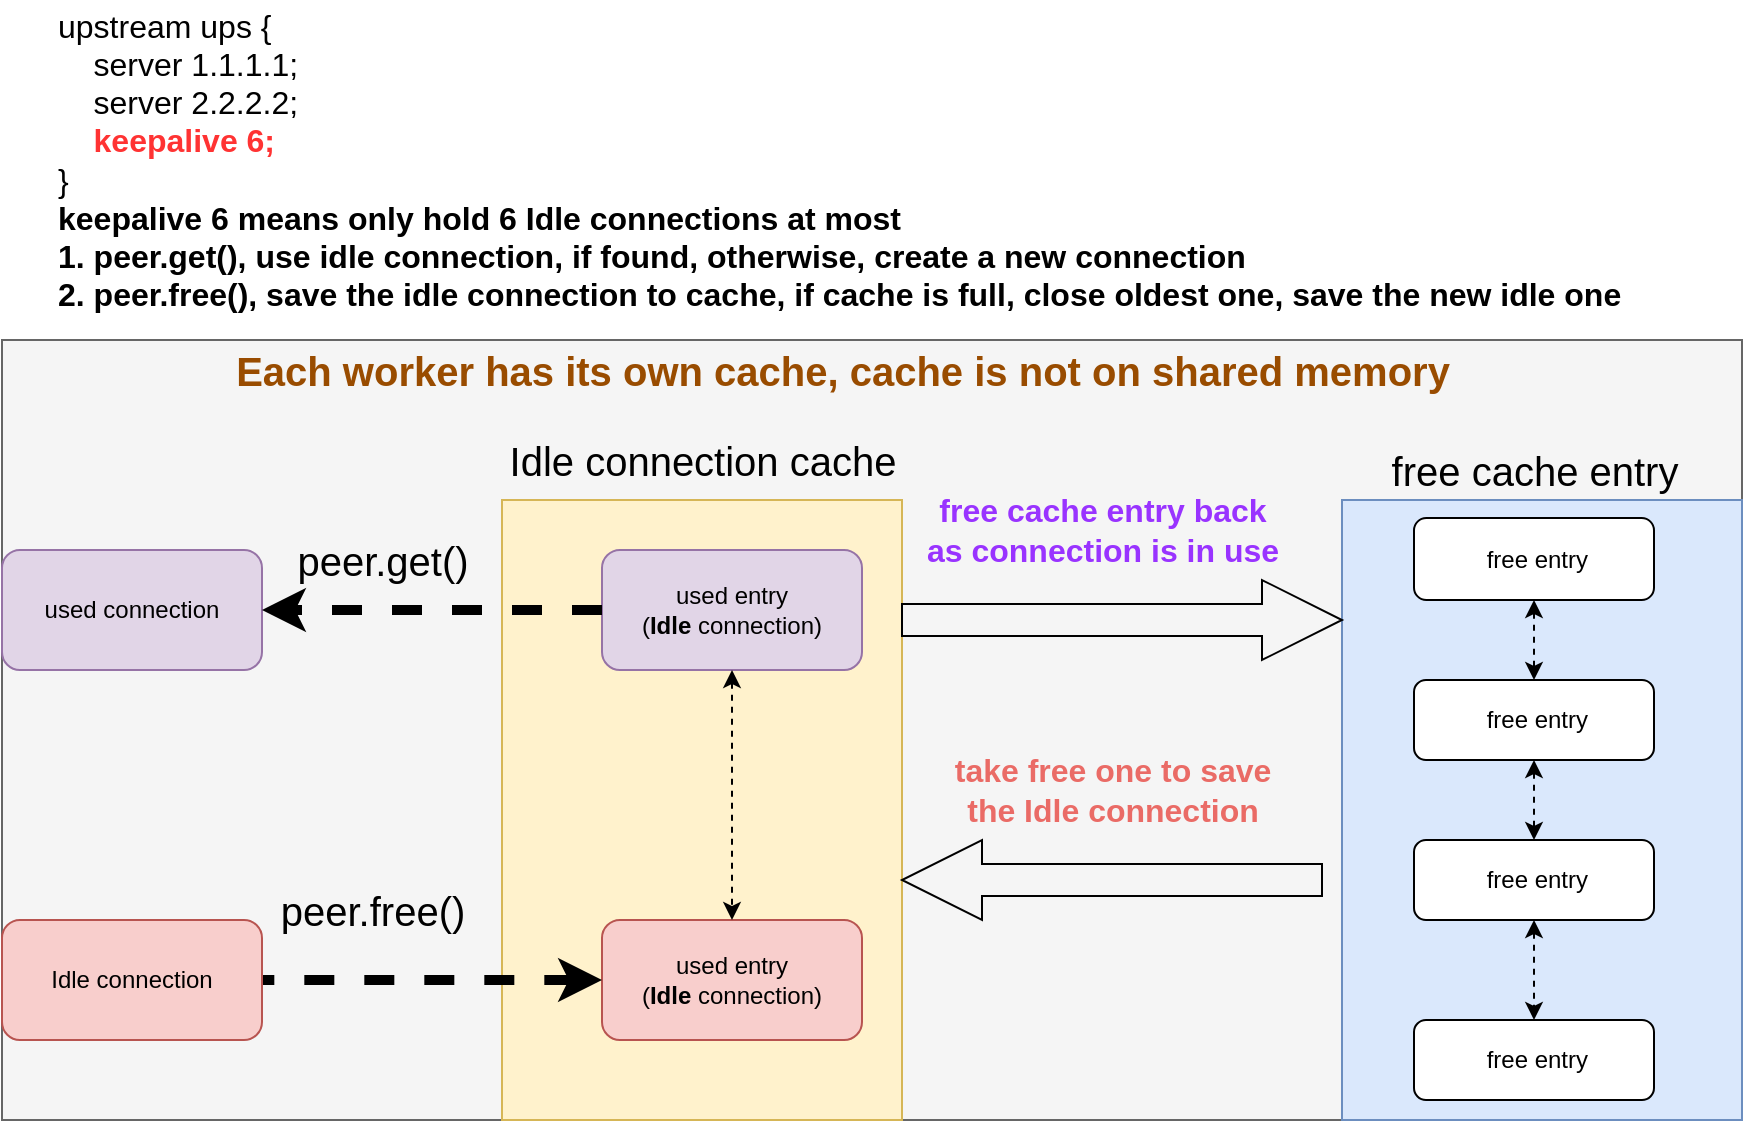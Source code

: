 <mxfile version="13.9.9" type="device"><diagram id="w1lALEXqZZhKny8vK5_Z" name="Page-1"><mxGraphModel dx="2272" dy="832" grid="1" gridSize="10" guides="1" tooltips="1" connect="1" arrows="1" fold="1" page="1" pageScale="1" pageWidth="850" pageHeight="1100" math="0" shadow="0"><root><mxCell id="0"/><mxCell id="1" parent="0"/><mxCell id="B8aVNk_rR1I39-7ZebD1-18" value="upstream ups {&lt;br style=&quot;font-size: 16px&quot;&gt;&amp;nbsp; &amp;nbsp; server 1.1.1.1;&lt;br style=&quot;font-size: 16px&quot;&gt;&amp;nbsp; &amp;nbsp; server 2.2.2.2;&lt;br style=&quot;font-size: 16px&quot;&gt;&lt;b&gt;&lt;font color=&quot;#ff3333&quot;&gt;&amp;nbsp; &amp;nbsp; keepalive 6;&lt;br style=&quot;font-size: 16px&quot;&gt;&lt;/font&gt;&lt;/b&gt;}&lt;br&gt;&lt;b&gt;keepalive 6 means only hold 6 Idle connections at most&lt;br&gt;1. peer.get(), use&amp;nbsp;&lt;/b&gt;&lt;b&gt;idle&amp;nbsp;&lt;/b&gt;&lt;b&gt;connection, if found, otherwise, create a new connection&lt;br&gt;2. peer.free(), save the idle connection to cache, if cache is full, close oldest one, save the new&amp;nbsp;&lt;/b&gt;&lt;b&gt;idle&amp;nbsp;&lt;/b&gt;&lt;b&gt;one&lt;/b&gt;" style="text;html=1;align=left;verticalAlign=middle;resizable=0;points=[];autosize=1;fontSize=16;" vertex="1" parent="1"><mxGeometry x="-24" y="30" width="790" height="160" as="geometry"/></mxCell><mxCell id="B8aVNk_rR1I39-7ZebD1-48" value="" style="group;fillColor=#f5f5f5;strokeColor=#666666;fontColor=#333333;" vertex="1" connectable="0" parent="1"><mxGeometry x="-50" y="200" width="870" height="390" as="geometry"/></mxCell><mxCell id="B8aVNk_rR1I39-7ZebD1-11" value="" style="rounded=0;whiteSpace=wrap;html=1;fillColor=#fff2cc;strokeColor=#d6b656;" vertex="1" parent="B8aVNk_rR1I39-7ZebD1-48"><mxGeometry x="250" y="80" width="200" height="310" as="geometry"/></mxCell><mxCell id="B8aVNk_rR1I39-7ZebD1-2" value="" style="rounded=0;whiteSpace=wrap;html=1;fillColor=#dae8fc;strokeColor=#6c8ebf;" vertex="1" parent="B8aVNk_rR1I39-7ZebD1-48"><mxGeometry x="670" y="80" width="200" height="310" as="geometry"/></mxCell><mxCell id="B8aVNk_rR1I39-7ZebD1-3" value="&amp;nbsp;free entry" style="rounded=1;whiteSpace=wrap;html=1;" vertex="1" parent="B8aVNk_rR1I39-7ZebD1-48"><mxGeometry x="706" y="89" width="120" height="41" as="geometry"/></mxCell><mxCell id="B8aVNk_rR1I39-7ZebD1-4" value="used entry&lt;br&gt;(&lt;b&gt;Idle&amp;nbsp;&lt;/b&gt;connection)" style="rounded=1;whiteSpace=wrap;html=1;fillColor=#e1d5e7;strokeColor=#9673a6;" vertex="1" parent="B8aVNk_rR1I39-7ZebD1-48"><mxGeometry x="300" y="105" width="130" height="60" as="geometry"/></mxCell><mxCell id="B8aVNk_rR1I39-7ZebD1-12" value="Idle connection cache" style="text;html=1;align=center;verticalAlign=middle;resizable=0;points=[];autosize=1;fontSize=20;" vertex="1" parent="B8aVNk_rR1I39-7ZebD1-48"><mxGeometry x="250" y="45" width="200" height="30" as="geometry"/></mxCell><mxCell id="B8aVNk_rR1I39-7ZebD1-13" value="free cache entry" style="text;html=1;align=center;verticalAlign=middle;resizable=0;points=[];autosize=1;fontSize=20;" vertex="1" parent="B8aVNk_rR1I39-7ZebD1-48"><mxGeometry x="686" y="50" width="160" height="30" as="geometry"/></mxCell><mxCell id="B8aVNk_rR1I39-7ZebD1-14" value="used entry&lt;br&gt;(&lt;b&gt;Idle&amp;nbsp;&lt;/b&gt;connection)" style="rounded=1;whiteSpace=wrap;html=1;fillColor=#f8cecc;strokeColor=#b85450;" vertex="1" parent="B8aVNk_rR1I39-7ZebD1-48"><mxGeometry x="300" y="290" width="130" height="60" as="geometry"/></mxCell><mxCell id="B8aVNk_rR1I39-7ZebD1-35" style="edgeStyle=orthogonalEdgeStyle;rounded=0;orthogonalLoop=1;jettySize=auto;html=1;dashed=1;startArrow=classic;startFill=1;strokeWidth=1;fontSize=20;" edge="1" parent="B8aVNk_rR1I39-7ZebD1-48" source="B8aVNk_rR1I39-7ZebD1-4" target="B8aVNk_rR1I39-7ZebD1-14"><mxGeometry relative="1" as="geometry"/></mxCell><mxCell id="B8aVNk_rR1I39-7ZebD1-15" value="&amp;nbsp;free entry" style="rounded=1;whiteSpace=wrap;html=1;" vertex="1" parent="B8aVNk_rR1I39-7ZebD1-48"><mxGeometry x="706" y="170" width="120" height="40" as="geometry"/></mxCell><mxCell id="B8aVNk_rR1I39-7ZebD1-29" style="edgeStyle=orthogonalEdgeStyle;rounded=0;orthogonalLoop=1;jettySize=auto;html=1;entryX=0.5;entryY=0;entryDx=0;entryDy=0;dashed=1;strokeWidth=1;fontSize=20;startArrow=classic;startFill=1;" edge="1" parent="B8aVNk_rR1I39-7ZebD1-48" source="B8aVNk_rR1I39-7ZebD1-3" target="B8aVNk_rR1I39-7ZebD1-15"><mxGeometry relative="1" as="geometry"/></mxCell><mxCell id="B8aVNk_rR1I39-7ZebD1-16" value="&amp;nbsp;free entry" style="rounded=1;whiteSpace=wrap;html=1;" vertex="1" parent="B8aVNk_rR1I39-7ZebD1-48"><mxGeometry x="706" y="250" width="120" height="40" as="geometry"/></mxCell><mxCell id="B8aVNk_rR1I39-7ZebD1-33" style="edgeStyle=orthogonalEdgeStyle;rounded=0;orthogonalLoop=1;jettySize=auto;html=1;entryX=0.5;entryY=0;entryDx=0;entryDy=0;dashed=1;startArrow=classic;startFill=1;strokeWidth=1;fontSize=20;" edge="1" parent="B8aVNk_rR1I39-7ZebD1-48" source="B8aVNk_rR1I39-7ZebD1-15" target="B8aVNk_rR1I39-7ZebD1-16"><mxGeometry relative="1" as="geometry"/></mxCell><mxCell id="B8aVNk_rR1I39-7ZebD1-17" value="&amp;nbsp;free entry" style="rounded=1;whiteSpace=wrap;html=1;" vertex="1" parent="B8aVNk_rR1I39-7ZebD1-48"><mxGeometry x="706" y="340" width="120" height="40" as="geometry"/></mxCell><mxCell id="B8aVNk_rR1I39-7ZebD1-34" style="edgeStyle=orthogonalEdgeStyle;rounded=0;orthogonalLoop=1;jettySize=auto;html=1;entryX=0.5;entryY=0;entryDx=0;entryDy=0;dashed=1;startArrow=classic;startFill=1;strokeWidth=1;fontSize=20;" edge="1" parent="B8aVNk_rR1I39-7ZebD1-48" source="B8aVNk_rR1I39-7ZebD1-16" target="B8aVNk_rR1I39-7ZebD1-17"><mxGeometry relative="1" as="geometry"/></mxCell><mxCell id="B8aVNk_rR1I39-7ZebD1-21" value="" style="html=1;shadow=0;dashed=0;align=center;verticalAlign=middle;shape=mxgraph.arrows2.arrow;dy=0.6;dx=40;notch=0;fillColor=none;fontSize=20;rotation=-180;" vertex="1" parent="B8aVNk_rR1I39-7ZebD1-48"><mxGeometry x="450" y="250" width="210" height="40" as="geometry"/></mxCell><mxCell id="B8aVNk_rR1I39-7ZebD1-24" value="used connection" style="rounded=1;whiteSpace=wrap;html=1;fillColor=#e1d5e7;strokeColor=#9673a6;" vertex="1" parent="B8aVNk_rR1I39-7ZebD1-48"><mxGeometry y="105" width="130" height="60" as="geometry"/></mxCell><mxCell id="B8aVNk_rR1I39-7ZebD1-26" value="peer.get()" style="text;html=1;align=center;verticalAlign=middle;resizable=0;points=[];autosize=1;fontSize=20;" vertex="1" parent="B8aVNk_rR1I39-7ZebD1-48"><mxGeometry x="140" y="94.5" width="100" height="30" as="geometry"/></mxCell><mxCell id="B8aVNk_rR1I39-7ZebD1-27" value="" style="html=1;shadow=0;dashed=0;align=center;verticalAlign=middle;shape=mxgraph.arrows2.arrow;dy=0.6;dx=40;notch=0;fillColor=none;fontSize=20;" vertex="1" parent="B8aVNk_rR1I39-7ZebD1-48"><mxGeometry x="450" y="120" width="220" height="40" as="geometry"/></mxCell><mxCell id="B8aVNk_rR1I39-7ZebD1-25" style="edgeStyle=orthogonalEdgeStyle;rounded=0;orthogonalLoop=1;jettySize=auto;html=1;exitX=0;exitY=0.5;exitDx=0;exitDy=0;entryX=1;entryY=0.5;entryDx=0;entryDy=0;fontSize=20;strokeWidth=5;dashed=1;" edge="1" parent="B8aVNk_rR1I39-7ZebD1-48" source="B8aVNk_rR1I39-7ZebD1-4" target="B8aVNk_rR1I39-7ZebD1-24"><mxGeometry relative="1" as="geometry"/></mxCell><mxCell id="B8aVNk_rR1I39-7ZebD1-30" style="edgeStyle=orthogonalEdgeStyle;rounded=0;orthogonalLoop=1;jettySize=auto;html=1;exitX=0.5;exitY=1;exitDx=0;exitDy=0;dashed=1;startArrow=classic;startFill=1;strokeWidth=1;fontSize=20;" edge="1" parent="B8aVNk_rR1I39-7ZebD1-48" source="B8aVNk_rR1I39-7ZebD1-16" target="B8aVNk_rR1I39-7ZebD1-16"><mxGeometry relative="1" as="geometry"/></mxCell><mxCell id="B8aVNk_rR1I39-7ZebD1-39" style="edgeStyle=orthogonalEdgeStyle;rounded=0;orthogonalLoop=1;jettySize=auto;html=1;dashed=1;startArrow=classic;startFill=1;strokeWidth=5;fontSize=16;endArrow=none;endFill=0;" edge="1" parent="B8aVNk_rR1I39-7ZebD1-48" source="B8aVNk_rR1I39-7ZebD1-14" target="B8aVNk_rR1I39-7ZebD1-38"><mxGeometry relative="1" as="geometry"/></mxCell><mxCell id="B8aVNk_rR1I39-7ZebD1-38" value="Idle connection" style="rounded=1;whiteSpace=wrap;html=1;fillColor=#f8cecc;strokeColor=#b85450;" vertex="1" parent="B8aVNk_rR1I39-7ZebD1-48"><mxGeometry y="290" width="130" height="60" as="geometry"/></mxCell><mxCell id="B8aVNk_rR1I39-7ZebD1-41" value="peer.free()" style="text;html=1;align=center;verticalAlign=middle;resizable=0;points=[];autosize=1;fontSize=20;" vertex="1" parent="B8aVNk_rR1I39-7ZebD1-48"><mxGeometry x="130" y="270" width="110" height="30" as="geometry"/></mxCell><mxCell id="B8aVNk_rR1I39-7ZebD1-43" value="take free one to save&lt;br&gt;the Idle connection" style="text;html=1;align=center;verticalAlign=middle;resizable=0;points=[];autosize=1;fontSize=16;fontStyle=1;fontColor=#EA6B66;" vertex="1" parent="B8aVNk_rR1I39-7ZebD1-48"><mxGeometry x="470" y="205" width="170" height="40" as="geometry"/></mxCell><mxCell id="B8aVNk_rR1I39-7ZebD1-44" value="&lt;span&gt;free cache entry back&lt;/span&gt;&lt;br&gt;&lt;span&gt;as connection is in use&lt;/span&gt;" style="text;html=1;align=center;verticalAlign=middle;resizable=0;points=[];autosize=1;fontSize=16;fontColor=#9933FF;fontStyle=1" vertex="1" parent="B8aVNk_rR1I39-7ZebD1-48"><mxGeometry x="455" y="75" width="190" height="40" as="geometry"/></mxCell><mxCell id="B8aVNk_rR1I39-7ZebD1-47" value="Each worker has its own cache, cache is not on shared memory" style="text;html=1;align=center;verticalAlign=middle;resizable=0;points=[];autosize=1;fontSize=20;fontColor=#994C00;fontStyle=1" vertex="1" parent="B8aVNk_rR1I39-7ZebD1-48"><mxGeometry x="110" width="620" height="30" as="geometry"/></mxCell></root></mxGraphModel></diagram></mxfile>